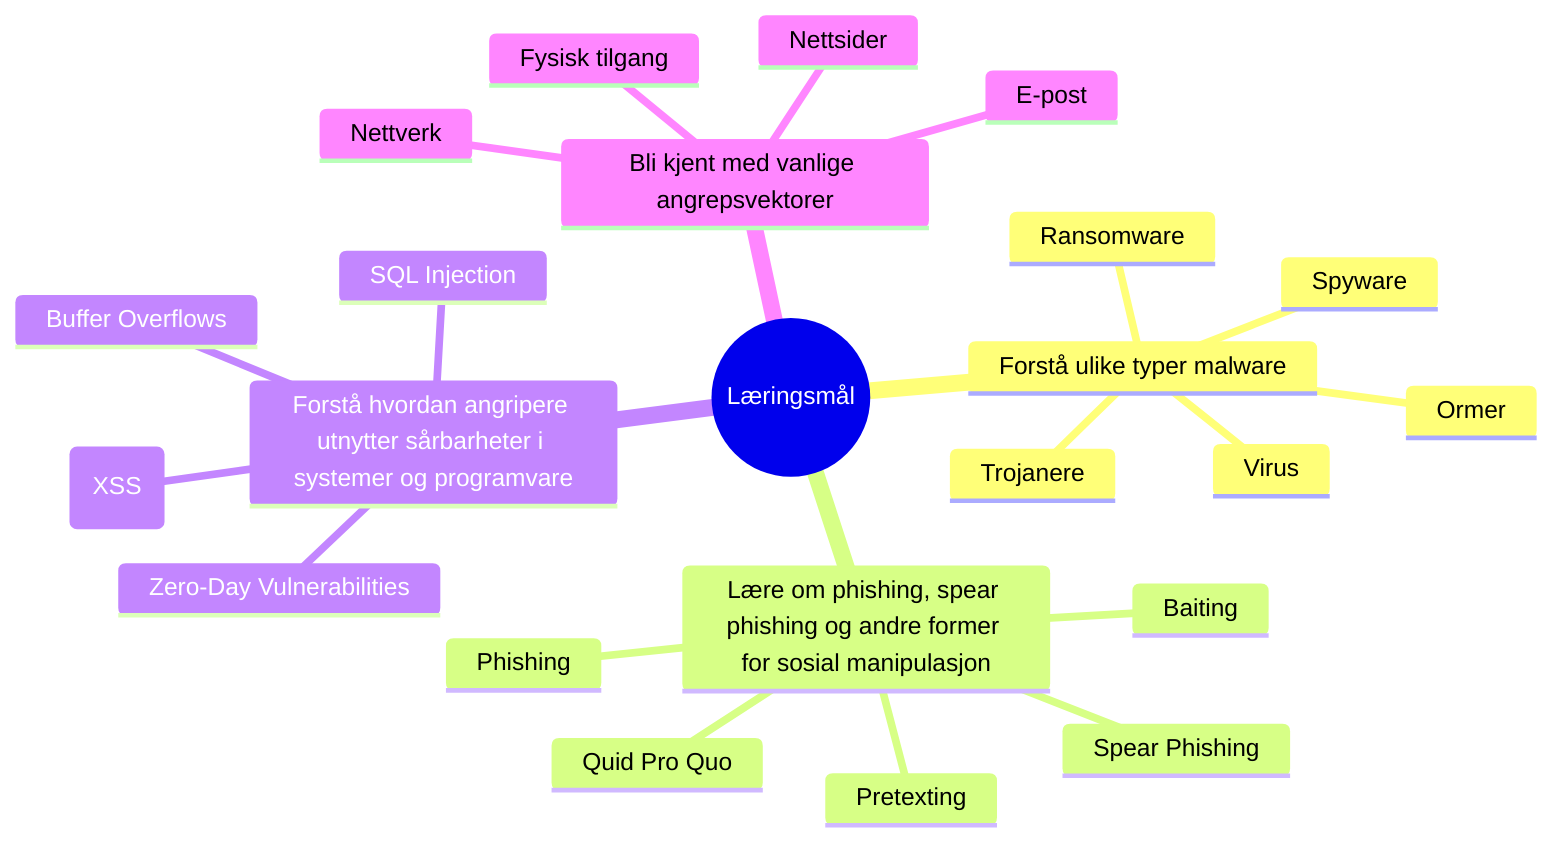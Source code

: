 mindmap
  root((Læringsmål))
    Forstå ulike typer malware
      Virus
      Ormer
      Trojanere
      Ransomware
      Spyware
    Lære om phishing, spear phishing og andre former for sosial manipulasjon
      Phishing
      Spear Phishing
      Baiting
      Pretexting
      Quid Pro Quo
    Forstå hvordan angripere utnytter sårbarheter i systemer og programvare
      Buffer Overflows
      SQL Injection
      Cross-Site Scripting (XSS)
      Zero-Day Vulnerabilities
    Bli kjent med vanlige angrepsvektorer
      Nettverk
      E-post
      Nettsider
      Fysisk tilgang